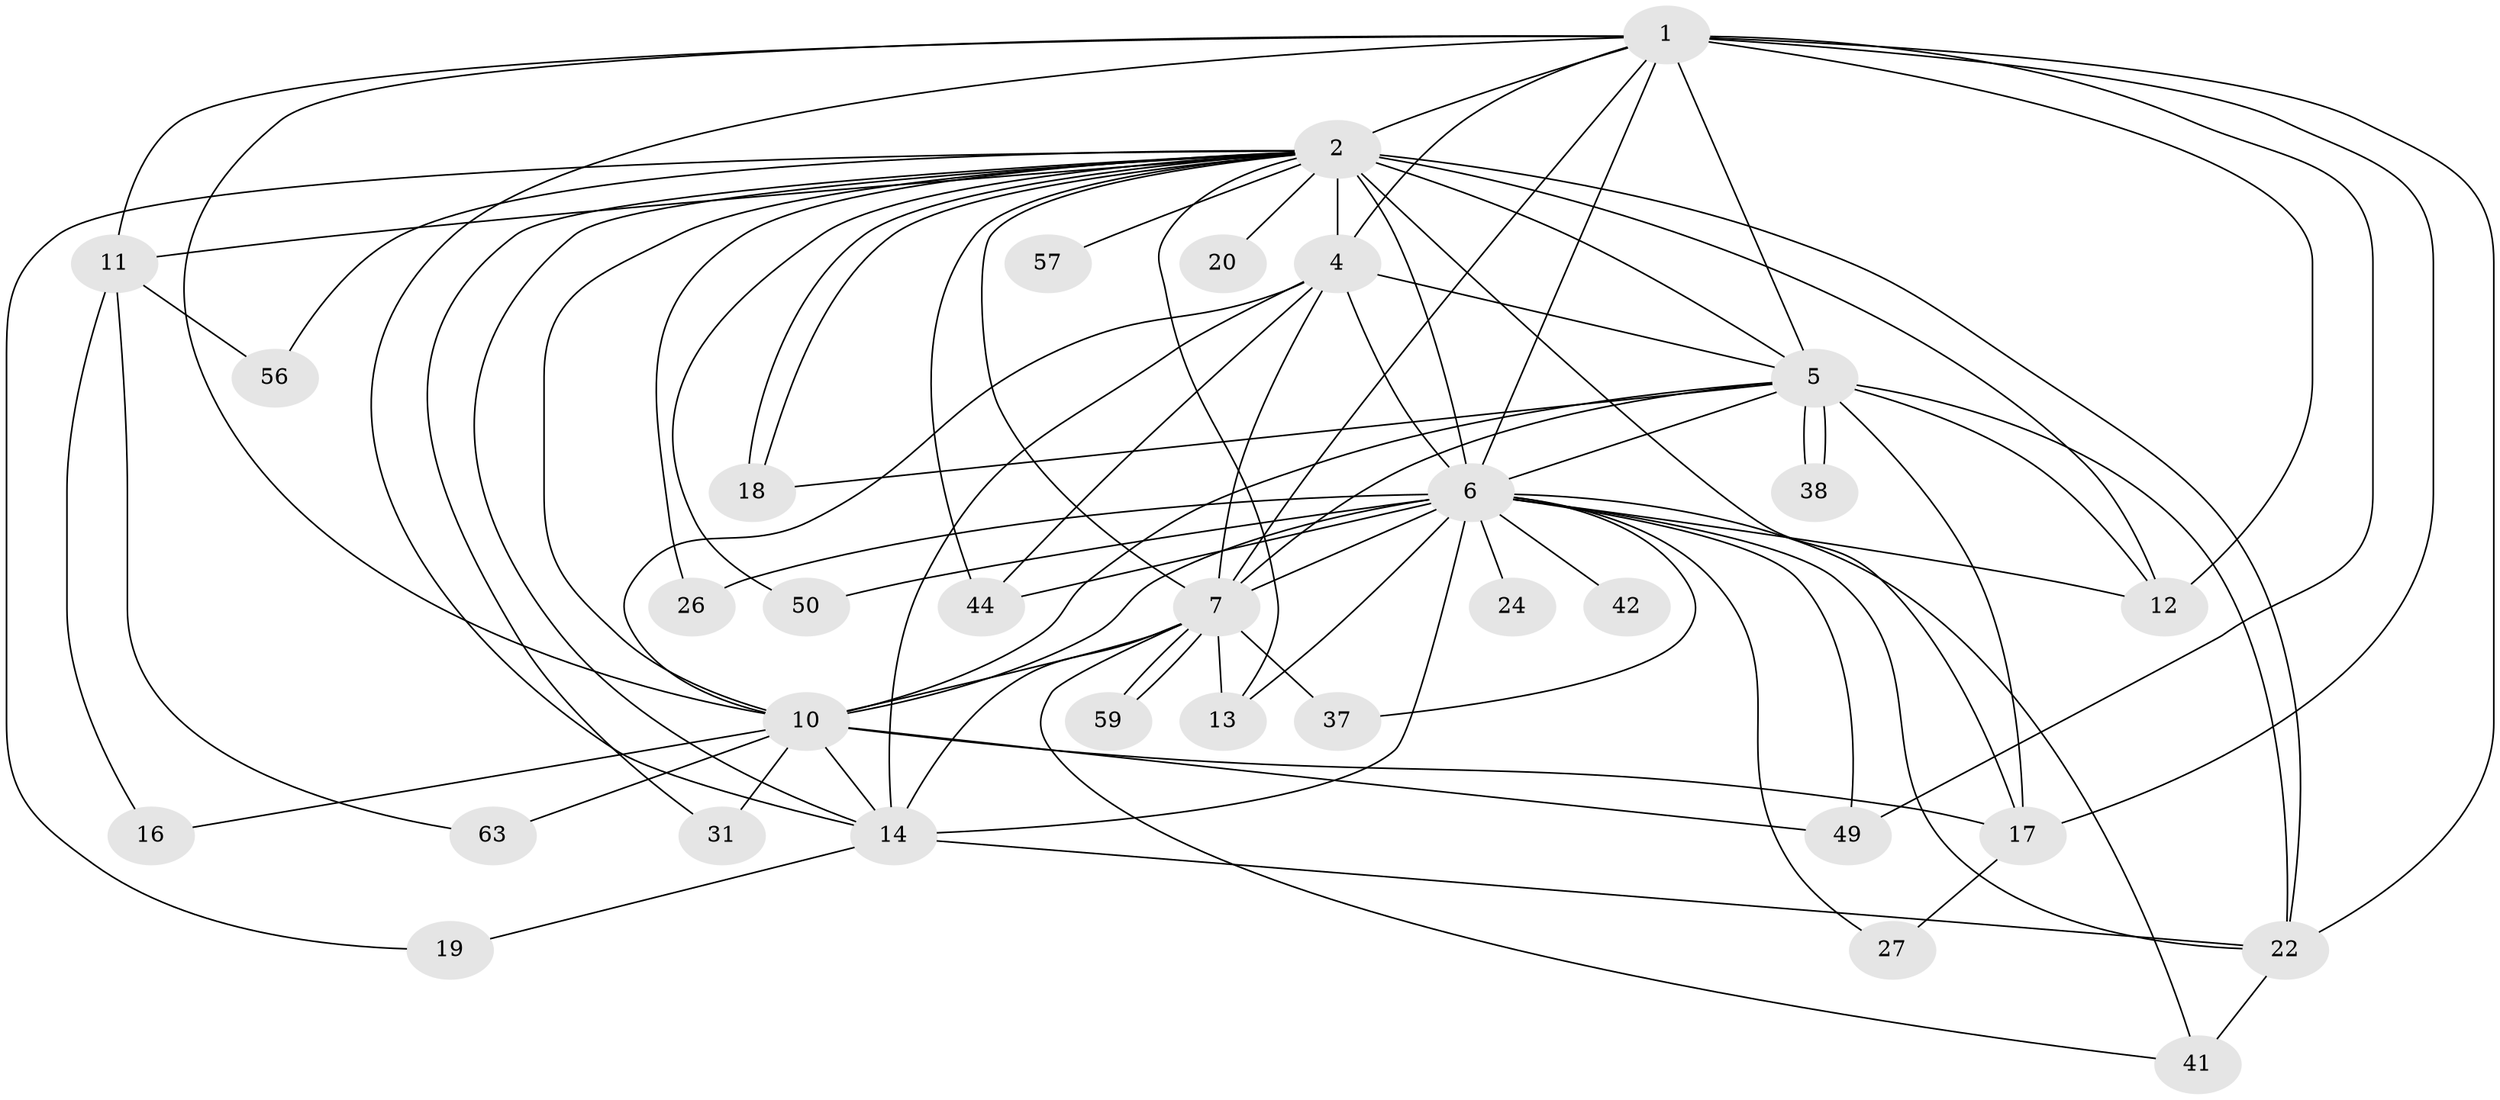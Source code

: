 // original degree distribution, {18: 0.037037037037037035, 24: 0.012345679012345678, 12: 0.012345679012345678, 16: 0.024691358024691357, 20: 0.012345679012345678, 23: 0.012345679012345678, 22: 0.012345679012345678, 5: 0.037037037037037035, 3: 0.2345679012345679, 6: 0.012345679012345678, 7: 0.012345679012345678, 2: 0.5308641975308642, 4: 0.04938271604938271}
// Generated by graph-tools (version 1.1) at 2025/17/03/04/25 18:17:50]
// undirected, 32 vertices, 83 edges
graph export_dot {
graph [start="1"]
  node [color=gray90,style=filled];
  1 [super="+40"];
  2 [super="+3+46+23+52+28"];
  4;
  5 [super="+33+62+25"];
  6 [super="+55+9+32+53+15+8+47+54+58"];
  7;
  10;
  11;
  12 [super="+45"];
  13;
  14 [super="+35+39"];
  16;
  17 [super="+43"];
  18;
  19;
  20;
  22 [super="+29"];
  24;
  26;
  27;
  31;
  37;
  38;
  41;
  42;
  44 [super="+48"];
  49;
  50;
  56;
  57;
  59;
  63;
  1 -- 2 [weight=3];
  1 -- 4;
  1 -- 5;
  1 -- 6 [weight=4];
  1 -- 7;
  1 -- 10;
  1 -- 11;
  1 -- 17;
  1 -- 49;
  1 -- 14;
  1 -- 12 [weight=2];
  1 -- 22;
  2 -- 4 [weight=2];
  2 -- 5 [weight=3];
  2 -- 6 [weight=13];
  2 -- 7 [weight=2];
  2 -- 10 [weight=3];
  2 -- 11;
  2 -- 14;
  2 -- 18;
  2 -- 18;
  2 -- 31;
  2 -- 12;
  2 -- 13;
  2 -- 17;
  2 -- 19;
  2 -- 20;
  2 -- 26;
  2 -- 44;
  2 -- 50;
  2 -- 57;
  2 -- 56;
  2 -- 22;
  4 -- 5;
  4 -- 6 [weight=4];
  4 -- 7;
  4 -- 10;
  4 -- 14;
  4 -- 44;
  5 -- 6 [weight=4];
  5 -- 7;
  5 -- 10;
  5 -- 22;
  5 -- 38;
  5 -- 38;
  5 -- 12;
  5 -- 18;
  5 -- 17;
  6 -- 7 [weight=4];
  6 -- 10 [weight=5];
  6 -- 24 [weight=2];
  6 -- 49;
  6 -- 12 [weight=2];
  6 -- 13 [weight=4];
  6 -- 14 [weight=2];
  6 -- 41;
  6 -- 42 [weight=2];
  6 -- 44;
  6 -- 50;
  6 -- 22;
  6 -- 37;
  6 -- 26;
  6 -- 27;
  7 -- 10;
  7 -- 13;
  7 -- 14;
  7 -- 37;
  7 -- 41;
  7 -- 59;
  7 -- 59;
  10 -- 16;
  10 -- 31;
  10 -- 49;
  10 -- 63;
  10 -- 17;
  10 -- 14;
  11 -- 16;
  11 -- 56;
  11 -- 63;
  14 -- 19;
  14 -- 22;
  17 -- 27;
  22 -- 41;
}
